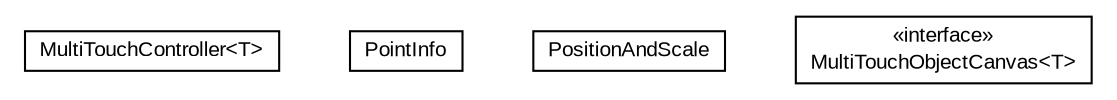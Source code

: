 #!/usr/local/bin/dot
#
# Class diagram 
# Generated by UMLGraph version R5_6-24-gf6e263 (http://www.umlgraph.org/)
#

digraph G {
	edge [fontname="arial",fontsize=10,labelfontname="arial",labelfontsize=10];
	node [fontname="arial",fontsize=10,shape=plaintext];
	nodesep=0.25;
	ranksep=0.5;
	// org.metalev.multitouch.controller.MultiTouchController<T>
	c20096 [label=<<table title="org.metalev.multitouch.controller.MultiTouchController" border="0" cellborder="1" cellspacing="0" cellpadding="2" port="p" href="./MultiTouchController.html">
		<tr><td><table border="0" cellspacing="0" cellpadding="1">
<tr><td align="center" balign="center"> MultiTouchController&lt;T&gt; </td></tr>
		</table></td></tr>
		</table>>, URL="./MultiTouchController.html", fontname="arial", fontcolor="black", fontsize=10.0];
	// org.metalev.multitouch.controller.MultiTouchController.PointInfo
	c20097 [label=<<table title="org.metalev.multitouch.controller.MultiTouchController.PointInfo" border="0" cellborder="1" cellspacing="0" cellpadding="2" port="p" href="./MultiTouchController.PointInfo.html">
		<tr><td><table border="0" cellspacing="0" cellpadding="1">
<tr><td align="center" balign="center"> PointInfo </td></tr>
		</table></td></tr>
		</table>>, URL="./MultiTouchController.PointInfo.html", fontname="arial", fontcolor="black", fontsize=10.0];
	// org.metalev.multitouch.controller.MultiTouchController.PositionAndScale
	c20098 [label=<<table title="org.metalev.multitouch.controller.MultiTouchController.PositionAndScale" border="0" cellborder="1" cellspacing="0" cellpadding="2" port="p" href="./MultiTouchController.PositionAndScale.html">
		<tr><td><table border="0" cellspacing="0" cellpadding="1">
<tr><td align="center" balign="center"> PositionAndScale </td></tr>
		</table></td></tr>
		</table>>, URL="./MultiTouchController.PositionAndScale.html", fontname="arial", fontcolor="black", fontsize=10.0];
	// org.metalev.multitouch.controller.MultiTouchController.MultiTouchObjectCanvas<T>
	c20099 [label=<<table title="org.metalev.multitouch.controller.MultiTouchController.MultiTouchObjectCanvas" border="0" cellborder="1" cellspacing="0" cellpadding="2" port="p" href="./MultiTouchController.MultiTouchObjectCanvas.html">
		<tr><td><table border="0" cellspacing="0" cellpadding="1">
<tr><td align="center" balign="center"> &#171;interface&#187; </td></tr>
<tr><td align="center" balign="center"> MultiTouchObjectCanvas&lt;T&gt; </td></tr>
		</table></td></tr>
		</table>>, URL="./MultiTouchController.MultiTouchObjectCanvas.html", fontname="arial", fontcolor="black", fontsize=10.0];
}

